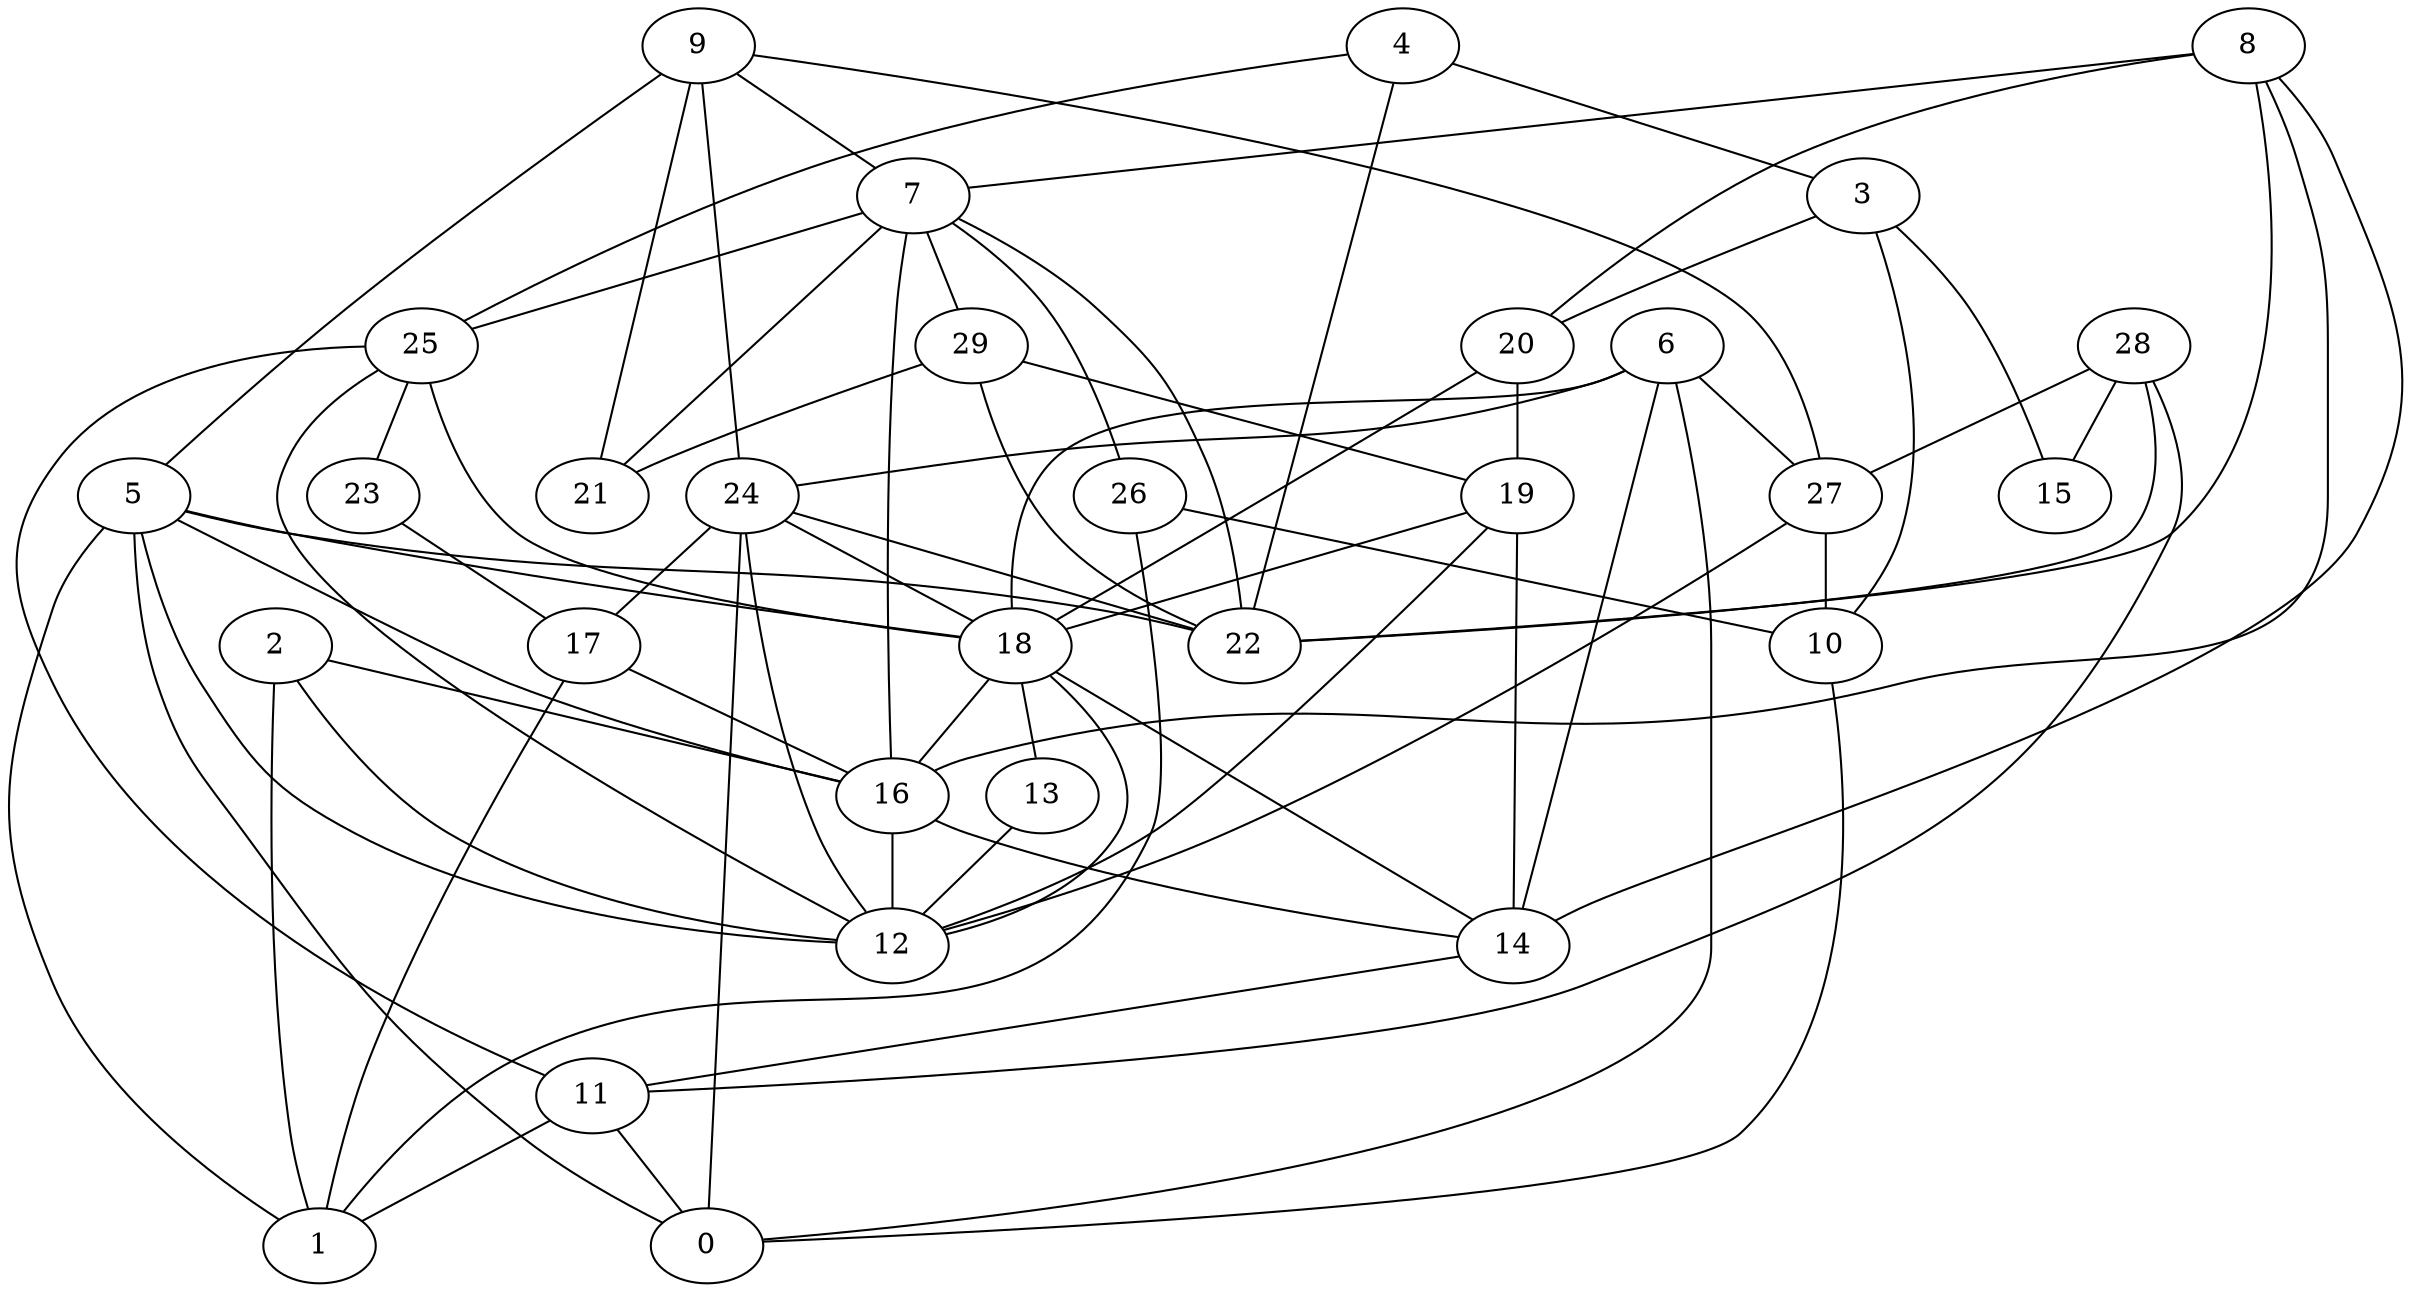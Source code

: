 digraph GG_graph {

subgraph G_graph {
edge [color = black]
"13" -> "12" [dir = none]
"29" -> "22" [dir = none]
"29" -> "21" [dir = none]
"16" -> "14" [dir = none]
"16" -> "12" [dir = none]
"26" -> "10" [dir = none]
"26" -> "1" [dir = none]
"5" -> "22" [dir = none]
"5" -> "18" [dir = none]
"5" -> "1" [dir = none]
"5" -> "0" [dir = none]
"5" -> "16" [dir = none]
"9" -> "27" [dir = none]
"9" -> "5" [dir = none]
"24" -> "17" [dir = none]
"24" -> "18" [dir = none]
"24" -> "22" [dir = none]
"24" -> "0" [dir = none]
"4" -> "25" [dir = none]
"4" -> "22" [dir = none]
"28" -> "11" [dir = none]
"28" -> "22" [dir = none]
"28" -> "15" [dir = none]
"17" -> "1" [dir = none]
"17" -> "16" [dir = none]
"18" -> "12" [dir = none]
"18" -> "13" [dir = none]
"18" -> "14" [dir = none]
"11" -> "1" [dir = none]
"23" -> "17" [dir = none]
"20" -> "18" [dir = none]
"19" -> "18" [dir = none]
"19" -> "14" [dir = none]
"3" -> "15" [dir = none]
"3" -> "10" [dir = none]
"3" -> "20" [dir = none]
"6" -> "0" [dir = none]
"6" -> "14" [dir = none]
"6" -> "27" [dir = none]
"6" -> "18" [dir = none]
"8" -> "7" [dir = none]
"8" -> "22" [dir = none]
"8" -> "20" [dir = none]
"8" -> "14" [dir = none]
"27" -> "12" [dir = none]
"27" -> "10" [dir = none]
"7" -> "21" [dir = none]
"7" -> "16" [dir = none]
"7" -> "26" [dir = none]
"7" -> "29" [dir = none]
"7" -> "25" [dir = none]
"10" -> "0" [dir = none]
"2" -> "16" [dir = none]
"2" -> "1" [dir = none]
"2" -> "12" [dir = none]
"25" -> "12" [dir = none]
"25" -> "23" [dir = none]
"25" -> "11" [dir = none]
"29" -> "19" [dir = none]
"5" -> "12" [dir = none]
"6" -> "24" [dir = none]
"19" -> "12" [dir = none]
"24" -> "12" [dir = none]
"25" -> "18" [dir = none]
"14" -> "11" [dir = none]
"9" -> "24" [dir = none]
"20" -> "19" [dir = none]
"9" -> "21" [dir = none]
"28" -> "27" [dir = none]
"7" -> "22" [dir = none]
"4" -> "3" [dir = none]
"9" -> "7" [dir = none]
"8" -> "16" [dir = none]
"18" -> "16" [dir = none]
"11" -> "0" [dir = none]
}

}
